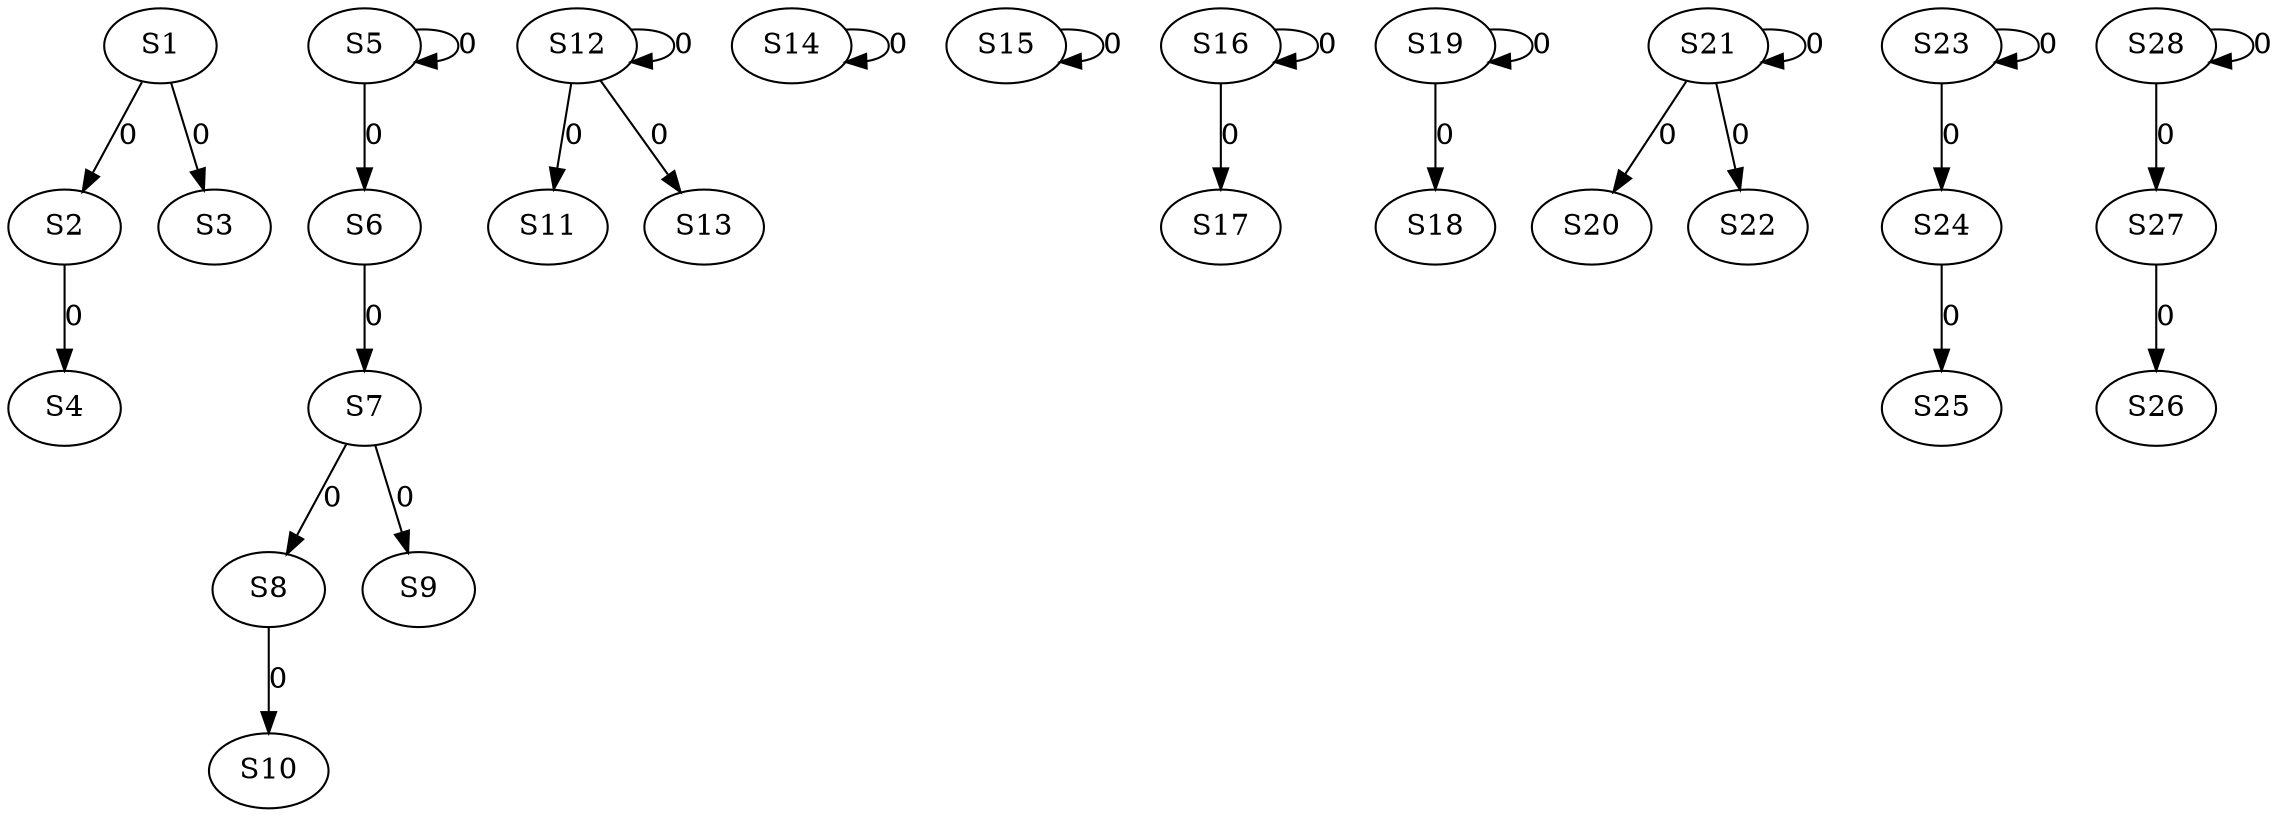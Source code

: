 strict digraph {
	S1 -> S2 [ label = 0 ];
	S1 -> S3 [ label = 0 ];
	S2 -> S4 [ label = 0 ];
	S5 -> S5 [ label = 0 ];
	S5 -> S6 [ label = 0 ];
	S6 -> S7 [ label = 0 ];
	S7 -> S8 [ label = 0 ];
	S7 -> S9 [ label = 0 ];
	S8 -> S10 [ label = 0 ];
	S12 -> S11 [ label = 0 ];
	S12 -> S12 [ label = 0 ];
	S12 -> S13 [ label = 0 ];
	S14 -> S14 [ label = 0 ];
	S15 -> S15 [ label = 0 ];
	S16 -> S16 [ label = 0 ];
	S16 -> S17 [ label = 0 ];
	S19 -> S18 [ label = 0 ];
	S19 -> S19 [ label = 0 ];
	S21 -> S20 [ label = 0 ];
	S21 -> S21 [ label = 0 ];
	S21 -> S22 [ label = 0 ];
	S23 -> S23 [ label = 0 ];
	S23 -> S24 [ label = 0 ];
	S24 -> S25 [ label = 0 ];
	S27 -> S26 [ label = 0 ];
	S28 -> S27 [ label = 0 ];
	S28 -> S28 [ label = 0 ];
}